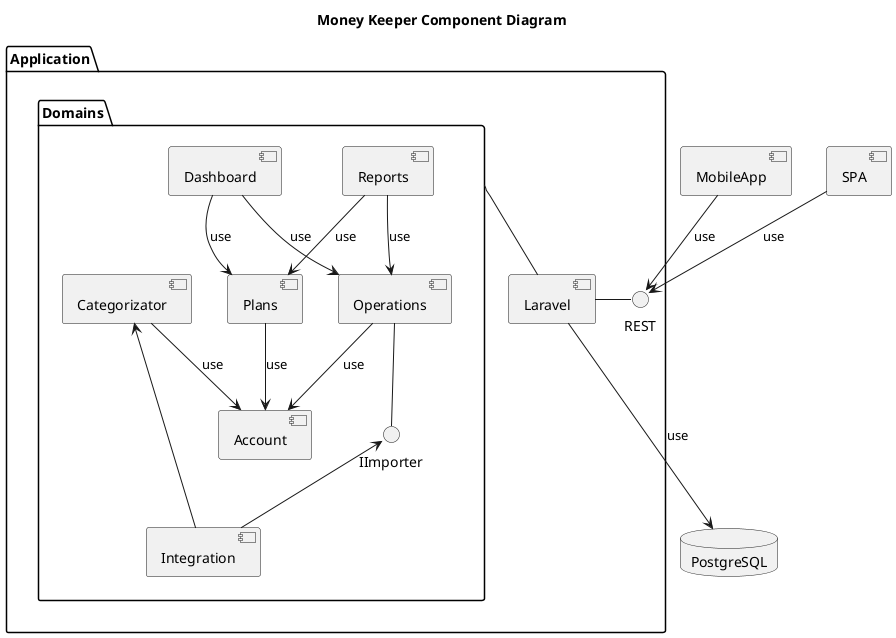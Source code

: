@startuml

title Money Keeper Component Diagram

database PostgreSQL as da
component SPA as spa
component MobileApp as mapp

package "Application" {
  folder Domains as domains {
    component Account as account
    component Plans as plans
    component Operations as ops
    component Dashboard as dashboard
    component Reports as report
    component Categorizator as catr
    component Integration as int
    interface IImporter as ii
    ops --> account : use
    plans --> account : use
    catr --> account : use
    dashboard --> plans : use
    dashboard --> ops : use
    report --> ops : use
    report --> plans : use
    catr <-- int
    ii <-- int
    ops -- ii
  }
  interface REST as rest
  component Laravel as laravel
  
  rest - laravel
  domains -- laravel
}

laravel ---> da : use
spa --> rest : use
mapp --> rest : use


@enduml